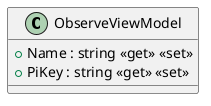 @startuml
class ObserveViewModel {
    + Name : string <<get>> <<set>>
    + PiKey : string <<get>> <<set>>
}
@enduml
